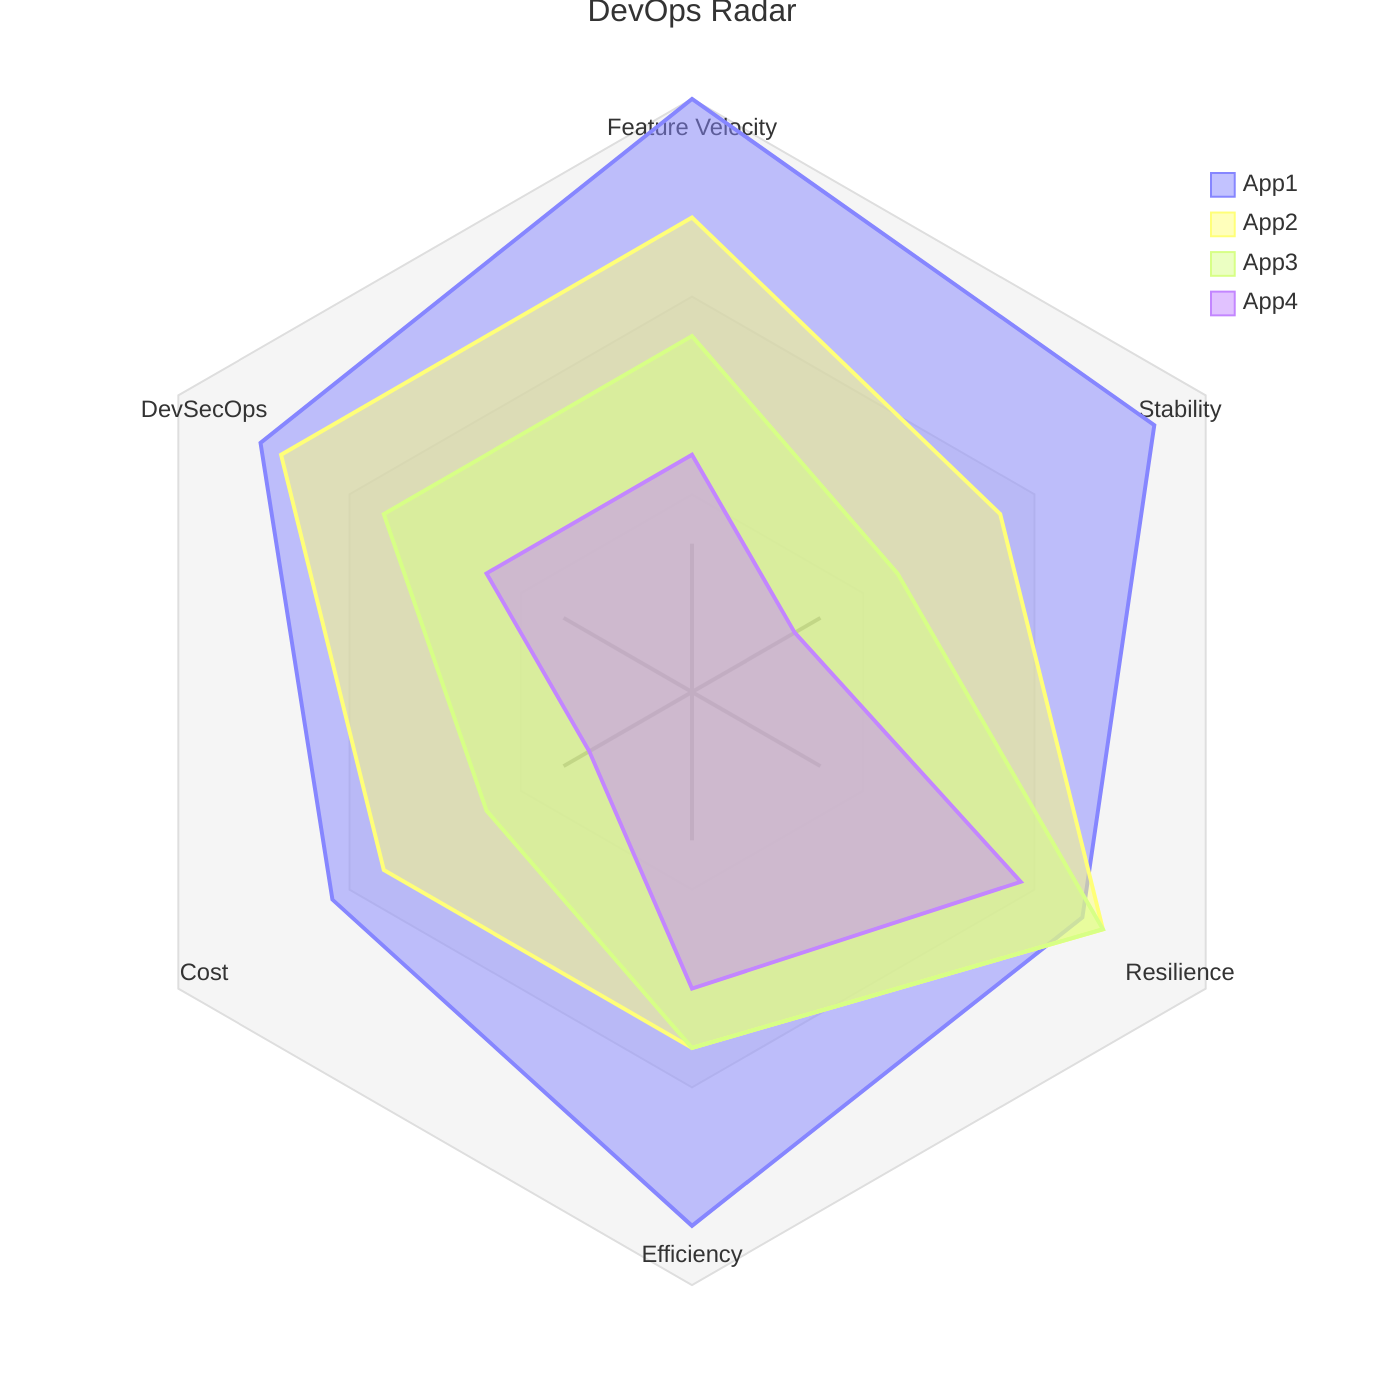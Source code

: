 ---
config:
  radar:
    axisScaleFactor: 0.25
    axisLabelFactor: 0.95
---
radar-beta 
  title DevOps Radar
  axis f["Feature Velocity"], s["Stability"]
  axis r["Resilience"], e["Efficiency"]
  axis c["Cost"], d["DevSecOps"]

  curve app1["App1"]{
    f 5, s 4.5, r 3.8, d 4.2, e 4.5, c 3.5
  }
  curve app2["App2"]{4, 3, 4, 3, 3, 4}, app3["App3"]{3, 2, 4, 3, 2, 3}
  curve app4["App4"]{2, 1, 3.2, 2.5, 1, 2}

  showLegend true
  ticks 3
  max 5
  graticule polygon